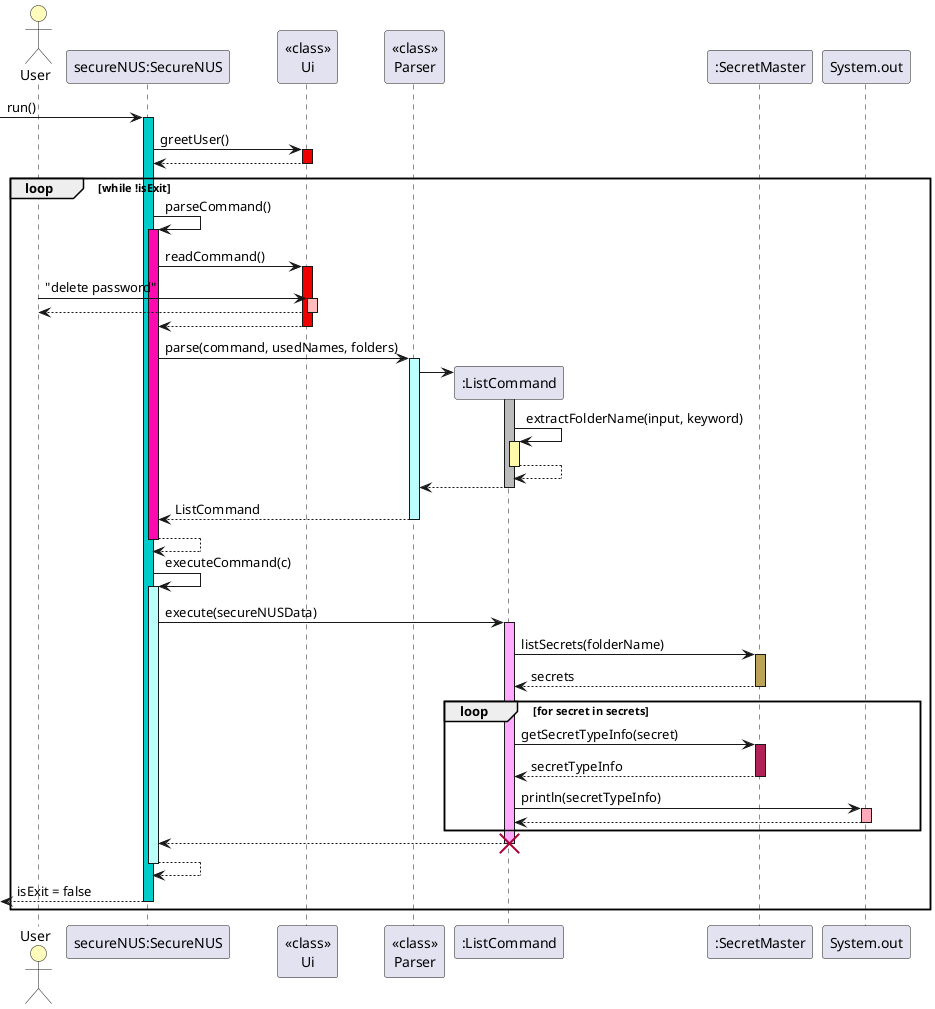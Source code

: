!include Style.puml
@startuml
'https://plantuml.com/sequence-diagram

autoactivate on
actor User #FFFBBB
  -> "secureNUS:SecureNUS"#00cccc: run()
"secureNUS:SecureNUS" -> "<<class>>\nUi"#F00000: greetUser()
return
loop while !isExit

    "secureNUS:SecureNUS" -> "secureNUS:SecureNUS"#FF0AB0: parseCommand()
    "secureNUS:SecureNUS" -> "<<class>>\nUi"#F00000: readCommand()
    User-> "<<class>>\nUi" #FFBBBB: "delete password"
    return
    return
    "secureNUS:SecureNUS" -> "<<class>>\nParser"#BBFFFF: parse(command, usedNames, folders)

    "<<class>>\nParser" -> ":ListCommand" **
    activate ":ListCommand"#BBB
    ":ListCommand"-> ":ListCommand"#FFFAAA:extractFolderName(input, keyword)
    return

    return
    return ListCommand
    return
    "secureNUS:SecureNUS" -> "secureNUS:SecureNUS"#BBFFFB:executeCommand(c)
    "secureNUS:SecureNUS" -> ":ListCommand"#FFAAFF:execute(secureNUSData)
    ":ListCommand" -> ":SecretMaster"#baa356:listSecrets(folderName)
    return secrets
    loop for secret in secrets
    ":ListCommand" -> ":SecretMaster"#b12356:getSecretTypeInfo(secret)
    return secretTypeInfo
    ":ListCommand" -> "System.out"#ffaabb:println(secretTypeInfo)
    return
    end
    return
    destroy ":ListCommand"
'    "secureNUS:SecureNUS" -> "<<class>>\nBackend"#317821: updateStorage(input)
    return
    return isExit = false
end
@enduml